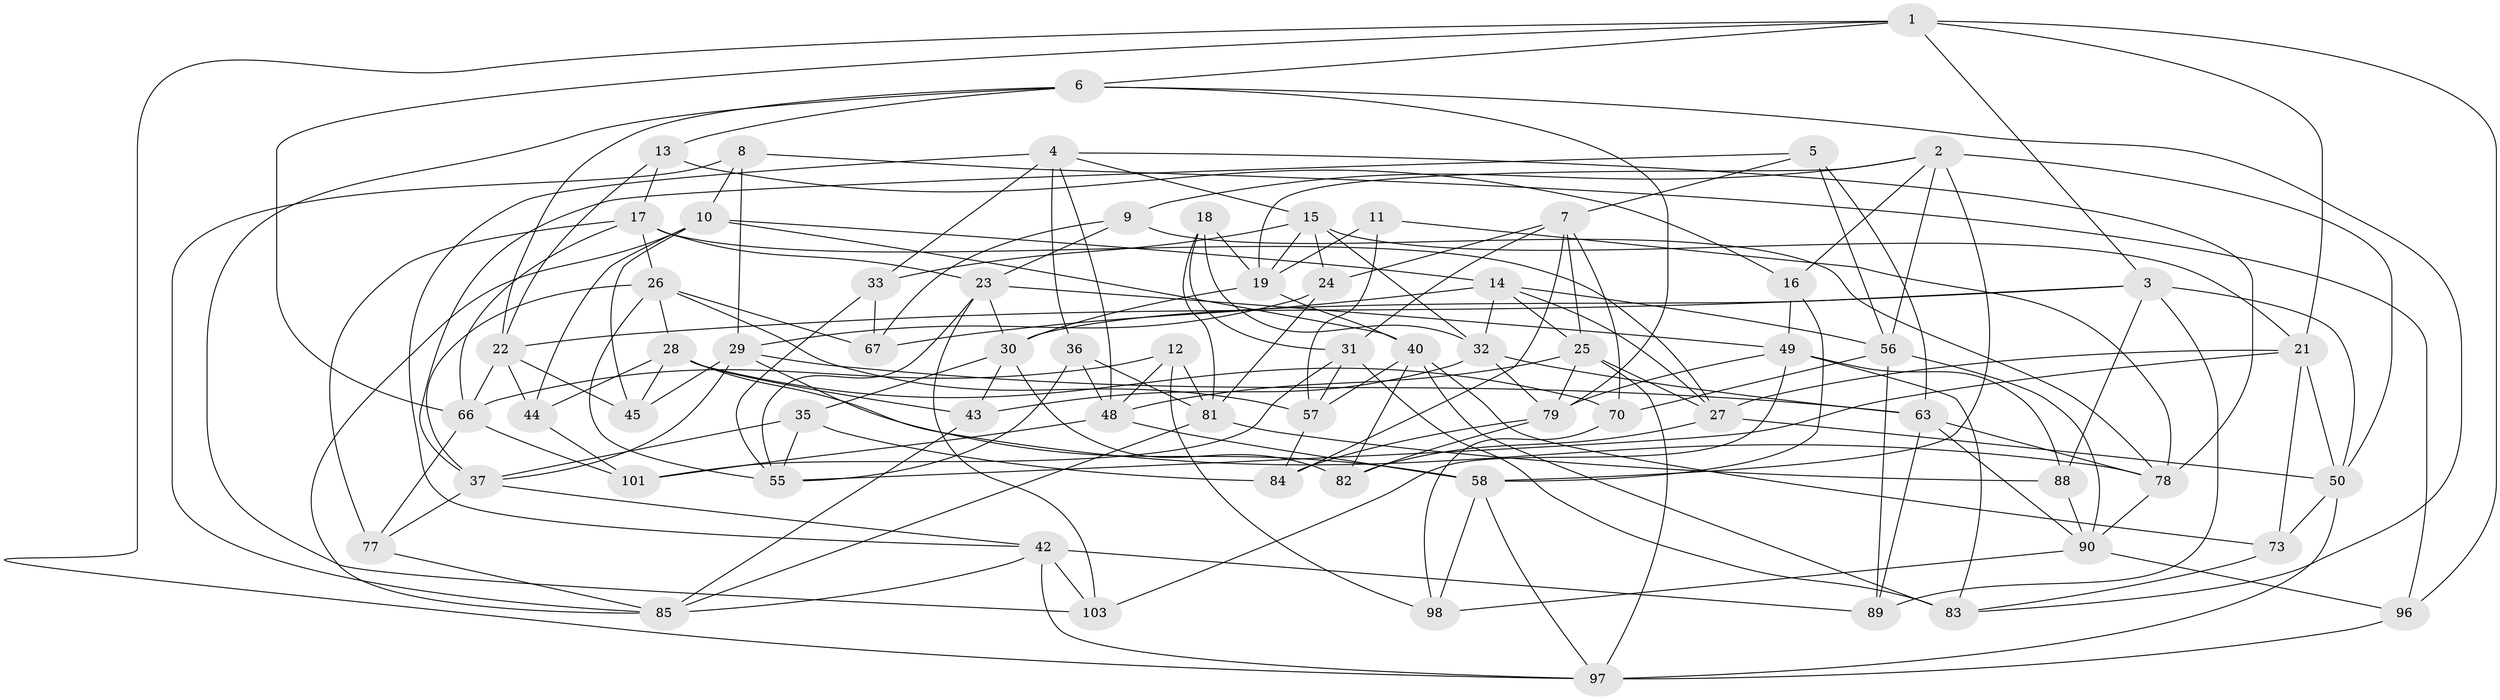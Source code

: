 // original degree distribution, {4: 1.0}
// Generated by graph-tools (version 1.1) at 2025/42/03/06/25 10:42:16]
// undirected, 68 vertices, 175 edges
graph export_dot {
graph [start="1"]
  node [color=gray90,style=filled];
  1 [super="+74"];
  2 [super="+72"];
  3 [super="+34"];
  4 [super="+61"];
  5;
  6 [super="+75"];
  7 [super="+80"];
  8;
  9;
  10 [super="+20"];
  11;
  12;
  13;
  14 [super="+92"];
  15 [super="+106"];
  16;
  17 [super="+46"];
  18;
  19 [super="+59"];
  21 [super="+64"];
  22 [super="+53"];
  23 [super="+65"];
  24;
  25 [super="+76"];
  26 [super="+108"];
  27 [super="+47"];
  28 [super="+39"];
  29 [super="+51"];
  30 [super="+38"];
  31 [super="+109"];
  32 [super="+41"];
  33;
  35;
  36;
  37 [super="+107"];
  40 [super="+54"];
  42 [super="+104"];
  43;
  44;
  45;
  48 [super="+62"];
  49 [super="+52"];
  50 [super="+68"];
  55 [super="+94"];
  56 [super="+95"];
  57 [super="+60"];
  58 [super="+86"];
  63 [super="+69"];
  66 [super="+71"];
  67;
  70;
  73;
  77;
  78 [super="+100"];
  79 [super="+91"];
  81 [super="+102"];
  82;
  83 [super="+87"];
  84;
  85 [super="+93"];
  88;
  89;
  90 [super="+105"];
  96;
  97 [super="+99"];
  98;
  101;
  103;
  1 -- 97;
  1 -- 66;
  1 -- 96;
  1 -- 3;
  1 -- 6;
  1 -- 21;
  2 -- 16;
  2 -- 19;
  2 -- 58;
  2 -- 56;
  2 -- 9;
  2 -- 50;
  3 -- 50;
  3 -- 89;
  3 -- 22;
  3 -- 88;
  3 -- 30;
  4 -- 33;
  4 -- 36;
  4 -- 42;
  4 -- 48;
  4 -- 78;
  4 -- 15;
  5 -- 56;
  5 -- 7;
  5 -- 37;
  5 -- 63;
  6 -- 79;
  6 -- 13;
  6 -- 83;
  6 -- 103;
  6 -- 22;
  7 -- 70;
  7 -- 84;
  7 -- 24;
  7 -- 31;
  7 -- 25;
  8 -- 96;
  8 -- 10;
  8 -- 29;
  8 -- 85;
  9 -- 67;
  9 -- 23;
  9 -- 78;
  10 -- 45;
  10 -- 40;
  10 -- 44;
  10 -- 85;
  10 -- 14;
  11 -- 19;
  11 -- 57 [weight=2];
  11 -- 78;
  12 -- 98;
  12 -- 81;
  12 -- 48;
  12 -- 66;
  13 -- 16;
  13 -- 22;
  13 -- 17;
  14 -- 25;
  14 -- 67;
  14 -- 27;
  14 -- 32;
  14 -- 56;
  15 -- 32;
  15 -- 21;
  15 -- 33;
  15 -- 24;
  15 -- 19;
  16 -- 58;
  16 -- 49;
  17 -- 77;
  17 -- 27;
  17 -- 26;
  17 -- 66;
  17 -- 23;
  18 -- 31;
  18 -- 81;
  18 -- 32;
  18 -- 19;
  19 -- 30;
  19 -- 40;
  21 -- 27;
  21 -- 73;
  21 -- 50;
  21 -- 55;
  22 -- 45;
  22 -- 44;
  22 -- 66;
  23 -- 103;
  23 -- 49;
  23 -- 30;
  23 -- 55;
  24 -- 81;
  24 -- 29;
  25 -- 27;
  25 -- 48;
  25 -- 97;
  25 -- 79;
  26 -- 28;
  26 -- 57;
  26 -- 67;
  26 -- 37;
  26 -- 55;
  27 -- 50;
  27 -- 82;
  28 -- 78;
  28 -- 70;
  28 -- 43;
  28 -- 45;
  28 -- 44;
  29 -- 58;
  29 -- 37;
  29 -- 45;
  29 -- 63;
  30 -- 35;
  30 -- 43;
  30 -- 82;
  31 -- 83 [weight=2];
  31 -- 101;
  31 -- 57;
  32 -- 63;
  32 -- 79;
  32 -- 43;
  33 -- 67;
  33 -- 55;
  35 -- 37;
  35 -- 84;
  35 -- 55;
  36 -- 55;
  36 -- 48;
  36 -- 81;
  37 -- 77;
  37 -- 42;
  40 -- 82;
  40 -- 57;
  40 -- 73;
  40 -- 83;
  42 -- 103;
  42 -- 97;
  42 -- 89;
  42 -- 85;
  43 -- 85;
  44 -- 101;
  48 -- 101;
  48 -- 58;
  49 -- 88;
  49 -- 103;
  49 -- 79;
  49 -- 83;
  50 -- 73;
  50 -- 97;
  56 -- 70;
  56 -- 89;
  56 -- 90;
  57 -- 84;
  58 -- 97;
  58 -- 98;
  63 -- 78;
  63 -- 89;
  63 -- 90;
  66 -- 77;
  66 -- 101;
  70 -- 98;
  73 -- 83;
  77 -- 85;
  78 -- 90;
  79 -- 84;
  79 -- 82;
  81 -- 88;
  81 -- 85;
  88 -- 90;
  90 -- 98;
  90 -- 96;
  96 -- 97;
}
